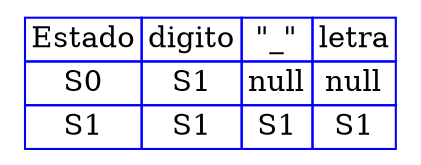 digraph {

  tbl [

    shape=plaintext
    label=<
      <table border='0' cellborder='1' color='blue' cellspacing='0'>
<tr><td>Estado</td><td>digito</td><td>"_"</td><td>letra</td></tr>
<tr><td>S0</td><td>S1</td><td>null</td><td>null</td></tr>
<tr><td>S1</td><td>S1</td><td>S1</td><td>S1</td></tr>
</table>

    >];

}

